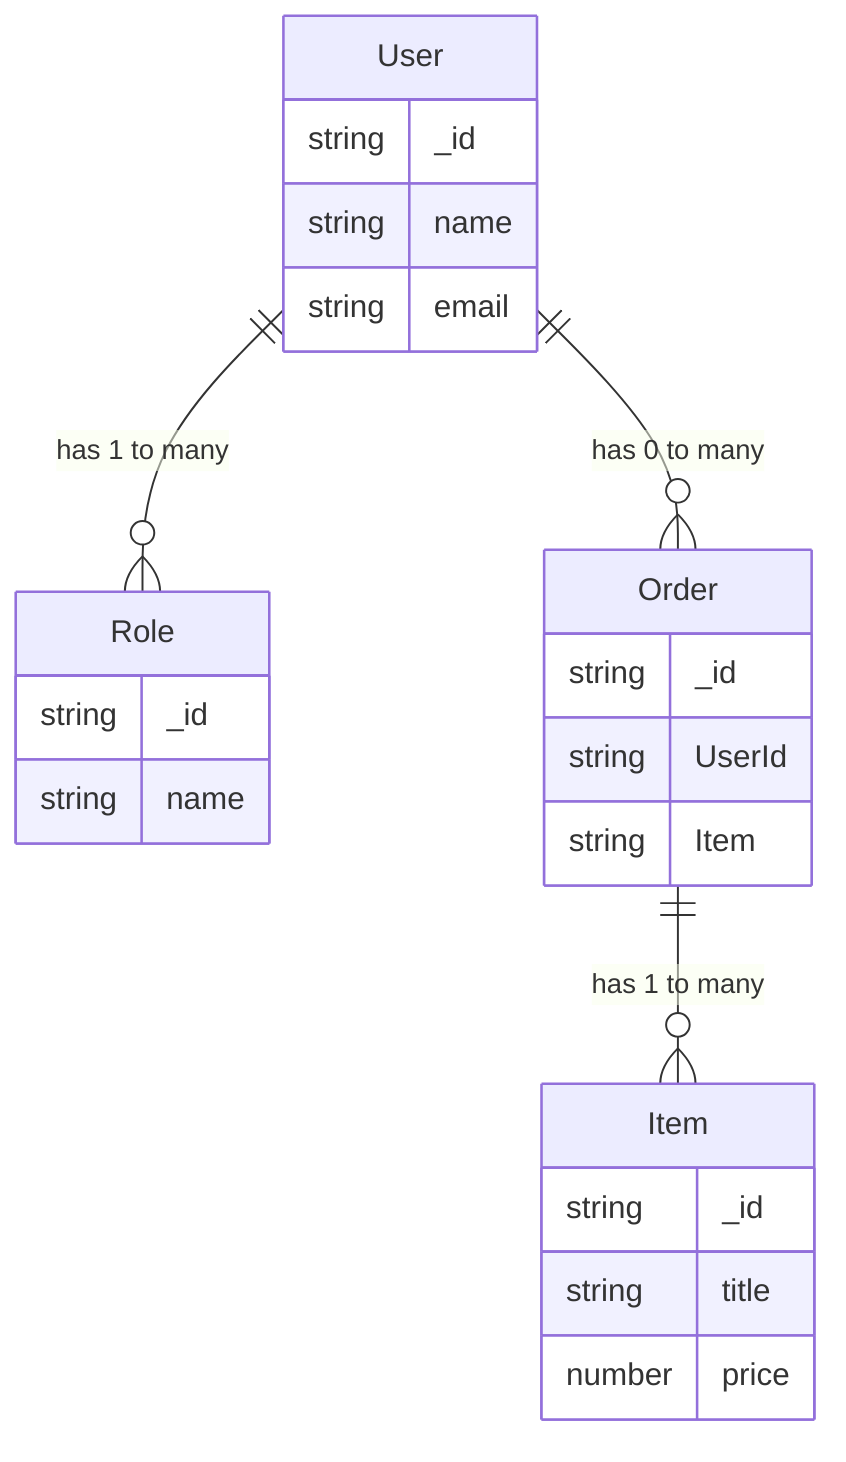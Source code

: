 erDiagram
    User {
        string _id
        string name
        string email
    }
    Role {
        string _id
        string name
    }
    Order {
        string _id
        string UserId
        string Item
    }
    Item {
        string _id
        string title
        number price
    }
    User ||--o{ Role : "has 1 to many"
    User ||--o{ Order : "has 0 to many"
    Order ||--o{ Item : "has 1 to many"